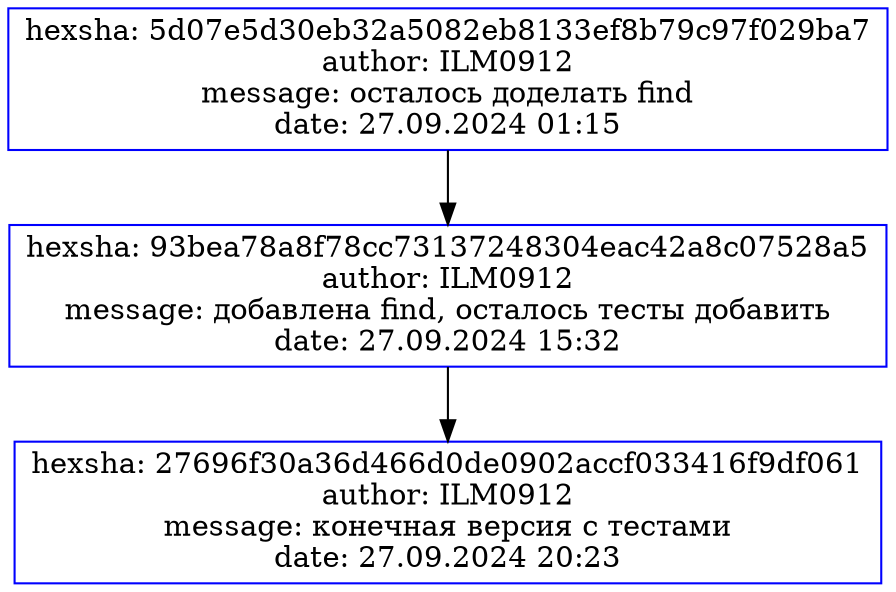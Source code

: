 digraph CommitGraph {
node [shape=rect, color=blue]

"27696f30a36d466d0de0902accf033416f9df061" [label="hexsha: 27696f30a36d466d0de0902accf033416f9df061
author: ILM0912
message: конечная версия с тестами
date: 27.09.2024 20:23"];
"93bea78a8f78cc73137248304eac42a8c07528a5" -> "27696f30a36d466d0de0902accf033416f9df061";


"93bea78a8f78cc73137248304eac42a8c07528a5" [label="hexsha: 93bea78a8f78cc73137248304eac42a8c07528a5
author: ILM0912
message: добавлена find, осталось тесты добавить
date: 27.09.2024 15:32"];
"5d07e5d30eb32a5082eb8133ef8b79c97f029ba7" -> "93bea78a8f78cc73137248304eac42a8c07528a5";


"5d07e5d30eb32a5082eb8133ef8b79c97f029ba7" [label="hexsha: 5d07e5d30eb32a5082eb8133ef8b79c97f029ba7
author: ILM0912
message: осталось доделать find
date: 27.09.2024 01:15"];
}
